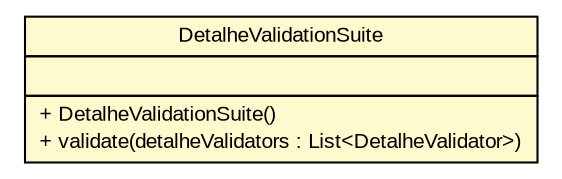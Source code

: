 #!/usr/local/bin/dot
#
# Class diagram 
# Generated by UMLGraph version R5_6 (http://www.umlgraph.org/)
#

digraph G {
	edge [fontname="arial",fontsize=10,labelfontname="arial",labelfontsize=10];
	node [fontname="arial",fontsize=10,shape=plaintext];
	nodesep=0.25;
	ranksep=0.5;
	// br.gov.to.sefaz.arr.processamento.validation.DetalheValidationSuite
	c355706 [label=<<table title="br.gov.to.sefaz.arr.processamento.validation.DetalheValidationSuite" border="0" cellborder="1" cellspacing="0" cellpadding="2" port="p" bgcolor="lemonChiffon" href="./DetalheValidationSuite.html">
		<tr><td><table border="0" cellspacing="0" cellpadding="1">
<tr><td align="center" balign="center"> DetalheValidationSuite </td></tr>
		</table></td></tr>
		<tr><td><table border="0" cellspacing="0" cellpadding="1">
<tr><td align="left" balign="left">  </td></tr>
		</table></td></tr>
		<tr><td><table border="0" cellspacing="0" cellpadding="1">
<tr><td align="left" balign="left"> + DetalheValidationSuite() </td></tr>
<tr><td align="left" balign="left"> + validate(detalheValidators : List&lt;DetalheValidator&gt;) </td></tr>
		</table></td></tr>
		</table>>, URL="./DetalheValidationSuite.html", fontname="arial", fontcolor="black", fontsize=10.0];
}

